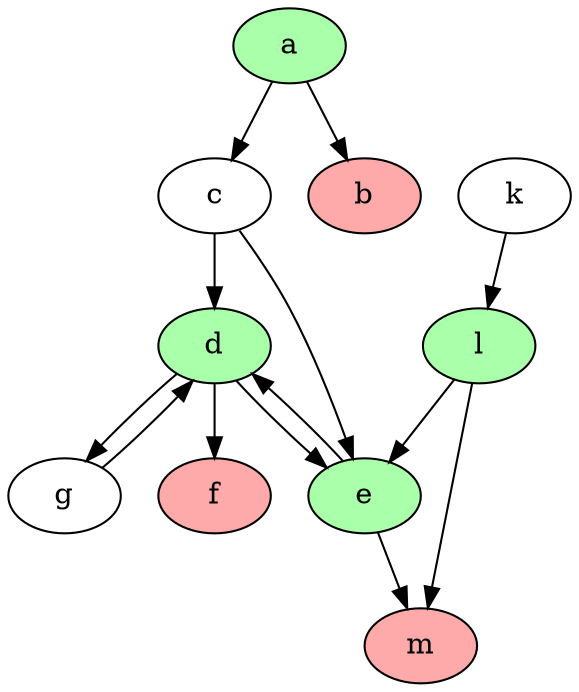 strict digraph "" {
	a	[fillcolor="#AAFFAA",
		style=filled];
	b	[fillcolor="#FFAAAA",
		style=filled];
	a -> b	[dir=forward];
	a -> c	[dir=forward];
	d	[fillcolor="#AAFFAA",
		style=filled];
	c -> d	[dir=forward];
	e	[fillcolor="#AAFFAA",
		style=filled];
	c -> e	[dir=forward];
	l	[fillcolor="#AAFFAA",
		style=filled];
	k -> l	[dir=forward];
	l -> e	[dir=forward];
	m	[fillcolor="#FFAAAA",
		style=filled];
	l -> m	[dir=forward];
	d -> e	[dir=forward];
	f	[fillcolor="#FFAAAA",
		style=filled];
	d -> f	[dir=forward];
	d -> g	[dir=forward];
	e -> d	[dir=forward];
	e -> m	[dir=forward];
	g -> d	[dir=forward];
}

